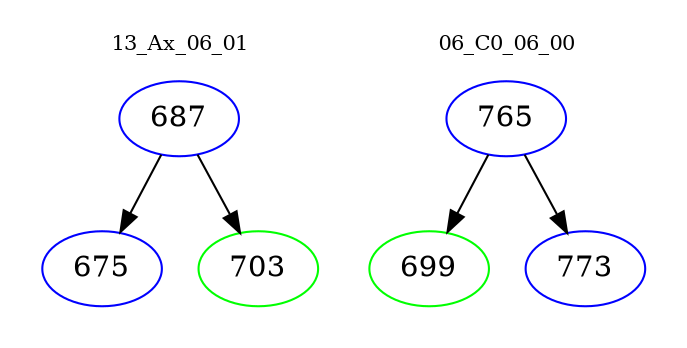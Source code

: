 digraph{
subgraph cluster_0 {
color = white
label = "13_Ax_06_01";
fontsize=10;
T0_687 [label="687", color="blue"]
T0_687 -> T0_675 [color="black"]
T0_675 [label="675", color="blue"]
T0_687 -> T0_703 [color="black"]
T0_703 [label="703", color="green"]
}
subgraph cluster_1 {
color = white
label = "06_C0_06_00";
fontsize=10;
T1_765 [label="765", color="blue"]
T1_765 -> T1_699 [color="black"]
T1_699 [label="699", color="green"]
T1_765 -> T1_773 [color="black"]
T1_773 [label="773", color="blue"]
}
}
